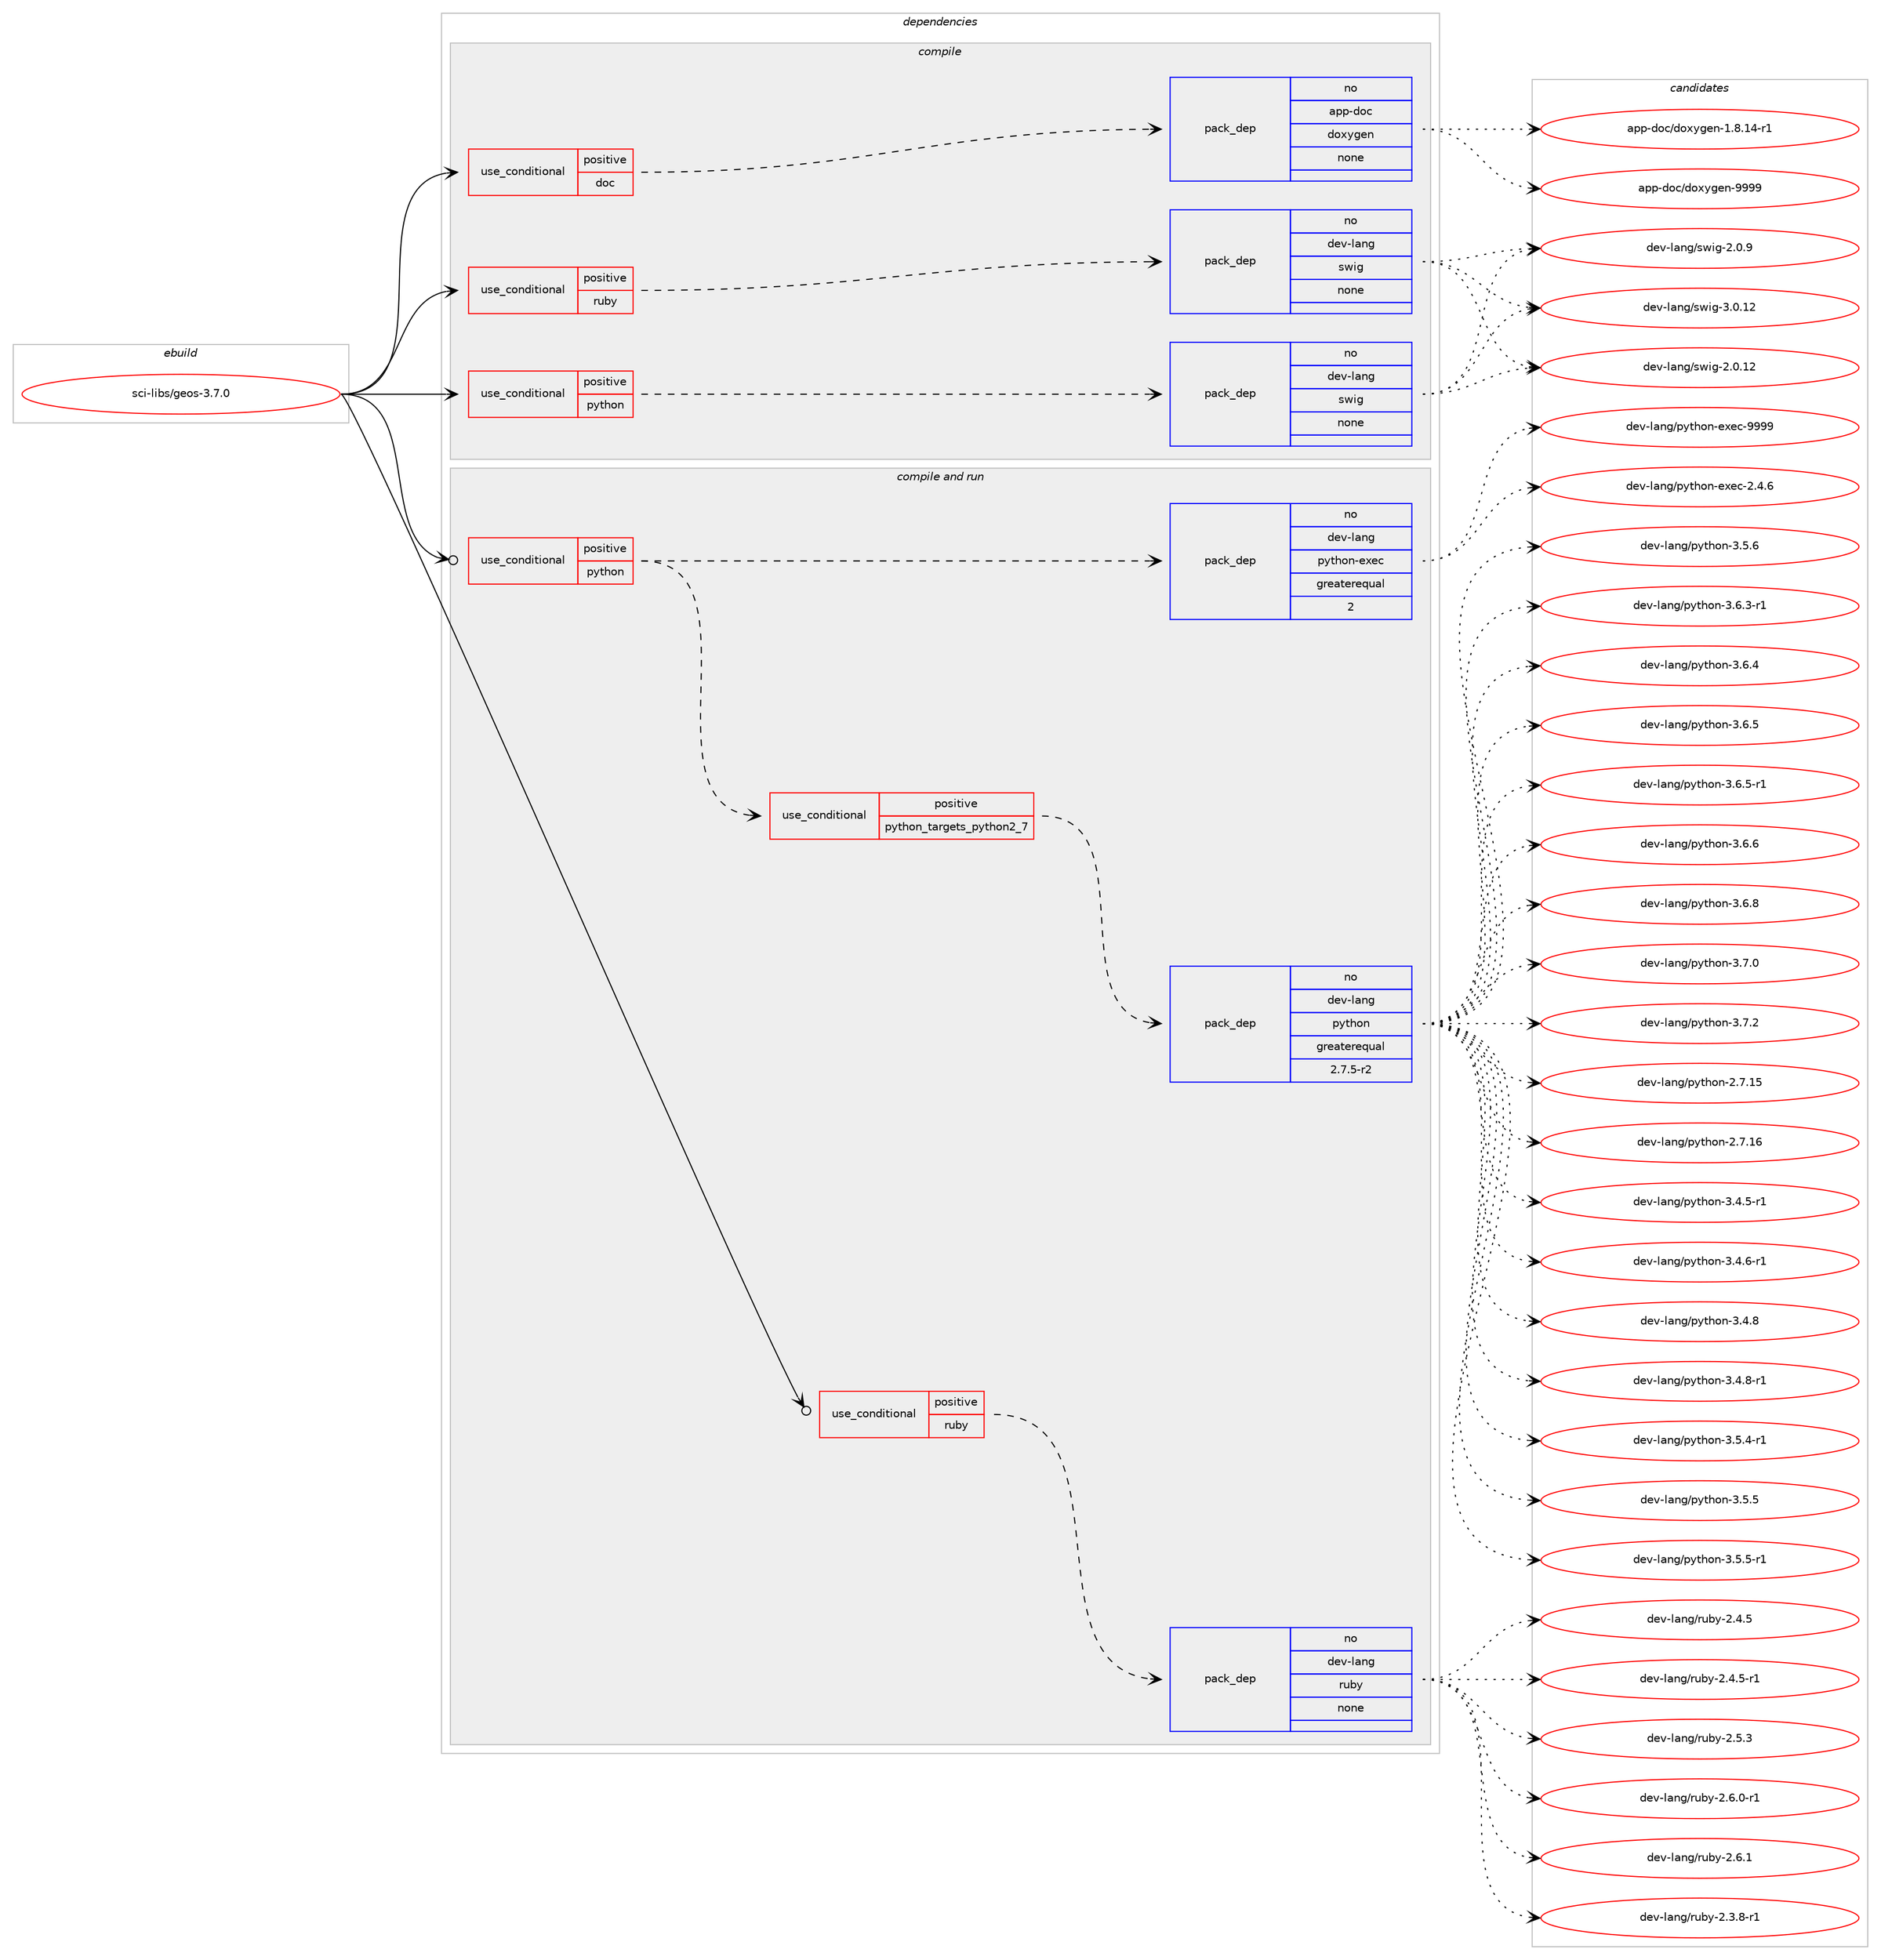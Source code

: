 digraph prolog {

# *************
# Graph options
# *************

newrank=true;
concentrate=true;
compound=true;
graph [rankdir=LR,fontname=Helvetica,fontsize=10,ranksep=1.5];#, ranksep=2.5, nodesep=0.2];
edge  [arrowhead=vee];
node  [fontname=Helvetica,fontsize=10];

# **********
# The ebuild
# **********

subgraph cluster_leftcol {
color=gray;
rank=same;
label=<<i>ebuild</i>>;
id [label="sci-libs/geos-3.7.0", color=red, width=4, href="../sci-libs/geos-3.7.0.svg"];
}

# ****************
# The dependencies
# ****************

subgraph cluster_midcol {
color=gray;
label=<<i>dependencies</i>>;
subgraph cluster_compile {
fillcolor="#eeeeee";
style=filled;
label=<<i>compile</i>>;
subgraph cond453343 {
dependency1693312 [label=<<TABLE BORDER="0" CELLBORDER="1" CELLSPACING="0" CELLPADDING="4"><TR><TD ROWSPAN="3" CELLPADDING="10">use_conditional</TD></TR><TR><TD>positive</TD></TR><TR><TD>doc</TD></TR></TABLE>>, shape=none, color=red];
subgraph pack1212229 {
dependency1693313 [label=<<TABLE BORDER="0" CELLBORDER="1" CELLSPACING="0" CELLPADDING="4" WIDTH="220"><TR><TD ROWSPAN="6" CELLPADDING="30">pack_dep</TD></TR><TR><TD WIDTH="110">no</TD></TR><TR><TD>app-doc</TD></TR><TR><TD>doxygen</TD></TR><TR><TD>none</TD></TR><TR><TD></TD></TR></TABLE>>, shape=none, color=blue];
}
dependency1693312:e -> dependency1693313:w [weight=20,style="dashed",arrowhead="vee"];
}
id:e -> dependency1693312:w [weight=20,style="solid",arrowhead="vee"];
subgraph cond453344 {
dependency1693314 [label=<<TABLE BORDER="0" CELLBORDER="1" CELLSPACING="0" CELLPADDING="4"><TR><TD ROWSPAN="3" CELLPADDING="10">use_conditional</TD></TR><TR><TD>positive</TD></TR><TR><TD>python</TD></TR></TABLE>>, shape=none, color=red];
subgraph pack1212230 {
dependency1693315 [label=<<TABLE BORDER="0" CELLBORDER="1" CELLSPACING="0" CELLPADDING="4" WIDTH="220"><TR><TD ROWSPAN="6" CELLPADDING="30">pack_dep</TD></TR><TR><TD WIDTH="110">no</TD></TR><TR><TD>dev-lang</TD></TR><TR><TD>swig</TD></TR><TR><TD>none</TD></TR><TR><TD></TD></TR></TABLE>>, shape=none, color=blue];
}
dependency1693314:e -> dependency1693315:w [weight=20,style="dashed",arrowhead="vee"];
}
id:e -> dependency1693314:w [weight=20,style="solid",arrowhead="vee"];
subgraph cond453345 {
dependency1693316 [label=<<TABLE BORDER="0" CELLBORDER="1" CELLSPACING="0" CELLPADDING="4"><TR><TD ROWSPAN="3" CELLPADDING="10">use_conditional</TD></TR><TR><TD>positive</TD></TR><TR><TD>ruby</TD></TR></TABLE>>, shape=none, color=red];
subgraph pack1212231 {
dependency1693317 [label=<<TABLE BORDER="0" CELLBORDER="1" CELLSPACING="0" CELLPADDING="4" WIDTH="220"><TR><TD ROWSPAN="6" CELLPADDING="30">pack_dep</TD></TR><TR><TD WIDTH="110">no</TD></TR><TR><TD>dev-lang</TD></TR><TR><TD>swig</TD></TR><TR><TD>none</TD></TR><TR><TD></TD></TR></TABLE>>, shape=none, color=blue];
}
dependency1693316:e -> dependency1693317:w [weight=20,style="dashed",arrowhead="vee"];
}
id:e -> dependency1693316:w [weight=20,style="solid",arrowhead="vee"];
}
subgraph cluster_compileandrun {
fillcolor="#eeeeee";
style=filled;
label=<<i>compile and run</i>>;
subgraph cond453346 {
dependency1693318 [label=<<TABLE BORDER="0" CELLBORDER="1" CELLSPACING="0" CELLPADDING="4"><TR><TD ROWSPAN="3" CELLPADDING="10">use_conditional</TD></TR><TR><TD>positive</TD></TR><TR><TD>python</TD></TR></TABLE>>, shape=none, color=red];
subgraph cond453347 {
dependency1693319 [label=<<TABLE BORDER="0" CELLBORDER="1" CELLSPACING="0" CELLPADDING="4"><TR><TD ROWSPAN="3" CELLPADDING="10">use_conditional</TD></TR><TR><TD>positive</TD></TR><TR><TD>python_targets_python2_7</TD></TR></TABLE>>, shape=none, color=red];
subgraph pack1212232 {
dependency1693320 [label=<<TABLE BORDER="0" CELLBORDER="1" CELLSPACING="0" CELLPADDING="4" WIDTH="220"><TR><TD ROWSPAN="6" CELLPADDING="30">pack_dep</TD></TR><TR><TD WIDTH="110">no</TD></TR><TR><TD>dev-lang</TD></TR><TR><TD>python</TD></TR><TR><TD>greaterequal</TD></TR><TR><TD>2.7.5-r2</TD></TR></TABLE>>, shape=none, color=blue];
}
dependency1693319:e -> dependency1693320:w [weight=20,style="dashed",arrowhead="vee"];
}
dependency1693318:e -> dependency1693319:w [weight=20,style="dashed",arrowhead="vee"];
subgraph pack1212233 {
dependency1693321 [label=<<TABLE BORDER="0" CELLBORDER="1" CELLSPACING="0" CELLPADDING="4" WIDTH="220"><TR><TD ROWSPAN="6" CELLPADDING="30">pack_dep</TD></TR><TR><TD WIDTH="110">no</TD></TR><TR><TD>dev-lang</TD></TR><TR><TD>python-exec</TD></TR><TR><TD>greaterequal</TD></TR><TR><TD>2</TD></TR></TABLE>>, shape=none, color=blue];
}
dependency1693318:e -> dependency1693321:w [weight=20,style="dashed",arrowhead="vee"];
}
id:e -> dependency1693318:w [weight=20,style="solid",arrowhead="odotvee"];
subgraph cond453348 {
dependency1693322 [label=<<TABLE BORDER="0" CELLBORDER="1" CELLSPACING="0" CELLPADDING="4"><TR><TD ROWSPAN="3" CELLPADDING="10">use_conditional</TD></TR><TR><TD>positive</TD></TR><TR><TD>ruby</TD></TR></TABLE>>, shape=none, color=red];
subgraph pack1212234 {
dependency1693323 [label=<<TABLE BORDER="0" CELLBORDER="1" CELLSPACING="0" CELLPADDING="4" WIDTH="220"><TR><TD ROWSPAN="6" CELLPADDING="30">pack_dep</TD></TR><TR><TD WIDTH="110">no</TD></TR><TR><TD>dev-lang</TD></TR><TR><TD>ruby</TD></TR><TR><TD>none</TD></TR><TR><TD></TD></TR></TABLE>>, shape=none, color=blue];
}
dependency1693322:e -> dependency1693323:w [weight=20,style="dashed",arrowhead="vee"];
}
id:e -> dependency1693322:w [weight=20,style="solid",arrowhead="odotvee"];
}
subgraph cluster_run {
fillcolor="#eeeeee";
style=filled;
label=<<i>run</i>>;
}
}

# **************
# The candidates
# **************

subgraph cluster_choices {
rank=same;
color=gray;
label=<<i>candidates</i>>;

subgraph choice1212229 {
color=black;
nodesep=1;
choice97112112451001119947100111120121103101110454946564649524511449 [label="app-doc/doxygen-1.8.14-r1", color=red, width=4,href="../app-doc/doxygen-1.8.14-r1.svg"];
choice971121124510011199471001111201211031011104557575757 [label="app-doc/doxygen-9999", color=red, width=4,href="../app-doc/doxygen-9999.svg"];
dependency1693313:e -> choice97112112451001119947100111120121103101110454946564649524511449:w [style=dotted,weight="100"];
dependency1693313:e -> choice971121124510011199471001111201211031011104557575757:w [style=dotted,weight="100"];
}
subgraph choice1212230 {
color=black;
nodesep=1;
choice10010111845108971101034711511910510345504648464950 [label="dev-lang/swig-2.0.12", color=red, width=4,href="../dev-lang/swig-2.0.12.svg"];
choice100101118451089711010347115119105103455046484657 [label="dev-lang/swig-2.0.9", color=red, width=4,href="../dev-lang/swig-2.0.9.svg"];
choice10010111845108971101034711511910510345514648464950 [label="dev-lang/swig-3.0.12", color=red, width=4,href="../dev-lang/swig-3.0.12.svg"];
dependency1693315:e -> choice10010111845108971101034711511910510345504648464950:w [style=dotted,weight="100"];
dependency1693315:e -> choice100101118451089711010347115119105103455046484657:w [style=dotted,weight="100"];
dependency1693315:e -> choice10010111845108971101034711511910510345514648464950:w [style=dotted,weight="100"];
}
subgraph choice1212231 {
color=black;
nodesep=1;
choice10010111845108971101034711511910510345504648464950 [label="dev-lang/swig-2.0.12", color=red, width=4,href="../dev-lang/swig-2.0.12.svg"];
choice100101118451089711010347115119105103455046484657 [label="dev-lang/swig-2.0.9", color=red, width=4,href="../dev-lang/swig-2.0.9.svg"];
choice10010111845108971101034711511910510345514648464950 [label="dev-lang/swig-3.0.12", color=red, width=4,href="../dev-lang/swig-3.0.12.svg"];
dependency1693317:e -> choice10010111845108971101034711511910510345504648464950:w [style=dotted,weight="100"];
dependency1693317:e -> choice100101118451089711010347115119105103455046484657:w [style=dotted,weight="100"];
dependency1693317:e -> choice10010111845108971101034711511910510345514648464950:w [style=dotted,weight="100"];
}
subgraph choice1212232 {
color=black;
nodesep=1;
choice10010111845108971101034711212111610411111045504655464953 [label="dev-lang/python-2.7.15", color=red, width=4,href="../dev-lang/python-2.7.15.svg"];
choice10010111845108971101034711212111610411111045504655464954 [label="dev-lang/python-2.7.16", color=red, width=4,href="../dev-lang/python-2.7.16.svg"];
choice1001011184510897110103471121211161041111104551465246534511449 [label="dev-lang/python-3.4.5-r1", color=red, width=4,href="../dev-lang/python-3.4.5-r1.svg"];
choice1001011184510897110103471121211161041111104551465246544511449 [label="dev-lang/python-3.4.6-r1", color=red, width=4,href="../dev-lang/python-3.4.6-r1.svg"];
choice100101118451089711010347112121116104111110455146524656 [label="dev-lang/python-3.4.8", color=red, width=4,href="../dev-lang/python-3.4.8.svg"];
choice1001011184510897110103471121211161041111104551465246564511449 [label="dev-lang/python-3.4.8-r1", color=red, width=4,href="../dev-lang/python-3.4.8-r1.svg"];
choice1001011184510897110103471121211161041111104551465346524511449 [label="dev-lang/python-3.5.4-r1", color=red, width=4,href="../dev-lang/python-3.5.4-r1.svg"];
choice100101118451089711010347112121116104111110455146534653 [label="dev-lang/python-3.5.5", color=red, width=4,href="../dev-lang/python-3.5.5.svg"];
choice1001011184510897110103471121211161041111104551465346534511449 [label="dev-lang/python-3.5.5-r1", color=red, width=4,href="../dev-lang/python-3.5.5-r1.svg"];
choice100101118451089711010347112121116104111110455146534654 [label="dev-lang/python-3.5.6", color=red, width=4,href="../dev-lang/python-3.5.6.svg"];
choice1001011184510897110103471121211161041111104551465446514511449 [label="dev-lang/python-3.6.3-r1", color=red, width=4,href="../dev-lang/python-3.6.3-r1.svg"];
choice100101118451089711010347112121116104111110455146544652 [label="dev-lang/python-3.6.4", color=red, width=4,href="../dev-lang/python-3.6.4.svg"];
choice100101118451089711010347112121116104111110455146544653 [label="dev-lang/python-3.6.5", color=red, width=4,href="../dev-lang/python-3.6.5.svg"];
choice1001011184510897110103471121211161041111104551465446534511449 [label="dev-lang/python-3.6.5-r1", color=red, width=4,href="../dev-lang/python-3.6.5-r1.svg"];
choice100101118451089711010347112121116104111110455146544654 [label="dev-lang/python-3.6.6", color=red, width=4,href="../dev-lang/python-3.6.6.svg"];
choice100101118451089711010347112121116104111110455146544656 [label="dev-lang/python-3.6.8", color=red, width=4,href="../dev-lang/python-3.6.8.svg"];
choice100101118451089711010347112121116104111110455146554648 [label="dev-lang/python-3.7.0", color=red, width=4,href="../dev-lang/python-3.7.0.svg"];
choice100101118451089711010347112121116104111110455146554650 [label="dev-lang/python-3.7.2", color=red, width=4,href="../dev-lang/python-3.7.2.svg"];
dependency1693320:e -> choice10010111845108971101034711212111610411111045504655464953:w [style=dotted,weight="100"];
dependency1693320:e -> choice10010111845108971101034711212111610411111045504655464954:w [style=dotted,weight="100"];
dependency1693320:e -> choice1001011184510897110103471121211161041111104551465246534511449:w [style=dotted,weight="100"];
dependency1693320:e -> choice1001011184510897110103471121211161041111104551465246544511449:w [style=dotted,weight="100"];
dependency1693320:e -> choice100101118451089711010347112121116104111110455146524656:w [style=dotted,weight="100"];
dependency1693320:e -> choice1001011184510897110103471121211161041111104551465246564511449:w [style=dotted,weight="100"];
dependency1693320:e -> choice1001011184510897110103471121211161041111104551465346524511449:w [style=dotted,weight="100"];
dependency1693320:e -> choice100101118451089711010347112121116104111110455146534653:w [style=dotted,weight="100"];
dependency1693320:e -> choice1001011184510897110103471121211161041111104551465346534511449:w [style=dotted,weight="100"];
dependency1693320:e -> choice100101118451089711010347112121116104111110455146534654:w [style=dotted,weight="100"];
dependency1693320:e -> choice1001011184510897110103471121211161041111104551465446514511449:w [style=dotted,weight="100"];
dependency1693320:e -> choice100101118451089711010347112121116104111110455146544652:w [style=dotted,weight="100"];
dependency1693320:e -> choice100101118451089711010347112121116104111110455146544653:w [style=dotted,weight="100"];
dependency1693320:e -> choice1001011184510897110103471121211161041111104551465446534511449:w [style=dotted,weight="100"];
dependency1693320:e -> choice100101118451089711010347112121116104111110455146544654:w [style=dotted,weight="100"];
dependency1693320:e -> choice100101118451089711010347112121116104111110455146544656:w [style=dotted,weight="100"];
dependency1693320:e -> choice100101118451089711010347112121116104111110455146554648:w [style=dotted,weight="100"];
dependency1693320:e -> choice100101118451089711010347112121116104111110455146554650:w [style=dotted,weight="100"];
}
subgraph choice1212233 {
color=black;
nodesep=1;
choice1001011184510897110103471121211161041111104510112010199455046524654 [label="dev-lang/python-exec-2.4.6", color=red, width=4,href="../dev-lang/python-exec-2.4.6.svg"];
choice10010111845108971101034711212111610411111045101120101994557575757 [label="dev-lang/python-exec-9999", color=red, width=4,href="../dev-lang/python-exec-9999.svg"];
dependency1693321:e -> choice1001011184510897110103471121211161041111104510112010199455046524654:w [style=dotted,weight="100"];
dependency1693321:e -> choice10010111845108971101034711212111610411111045101120101994557575757:w [style=dotted,weight="100"];
}
subgraph choice1212234 {
color=black;
nodesep=1;
choice100101118451089711010347114117981214550465146564511449 [label="dev-lang/ruby-2.3.8-r1", color=red, width=4,href="../dev-lang/ruby-2.3.8-r1.svg"];
choice10010111845108971101034711411798121455046524653 [label="dev-lang/ruby-2.4.5", color=red, width=4,href="../dev-lang/ruby-2.4.5.svg"];
choice100101118451089711010347114117981214550465246534511449 [label="dev-lang/ruby-2.4.5-r1", color=red, width=4,href="../dev-lang/ruby-2.4.5-r1.svg"];
choice10010111845108971101034711411798121455046534651 [label="dev-lang/ruby-2.5.3", color=red, width=4,href="../dev-lang/ruby-2.5.3.svg"];
choice100101118451089711010347114117981214550465446484511449 [label="dev-lang/ruby-2.6.0-r1", color=red, width=4,href="../dev-lang/ruby-2.6.0-r1.svg"];
choice10010111845108971101034711411798121455046544649 [label="dev-lang/ruby-2.6.1", color=red, width=4,href="../dev-lang/ruby-2.6.1.svg"];
dependency1693323:e -> choice100101118451089711010347114117981214550465146564511449:w [style=dotted,weight="100"];
dependency1693323:e -> choice10010111845108971101034711411798121455046524653:w [style=dotted,weight="100"];
dependency1693323:e -> choice100101118451089711010347114117981214550465246534511449:w [style=dotted,weight="100"];
dependency1693323:e -> choice10010111845108971101034711411798121455046534651:w [style=dotted,weight="100"];
dependency1693323:e -> choice100101118451089711010347114117981214550465446484511449:w [style=dotted,weight="100"];
dependency1693323:e -> choice10010111845108971101034711411798121455046544649:w [style=dotted,weight="100"];
}
}

}
